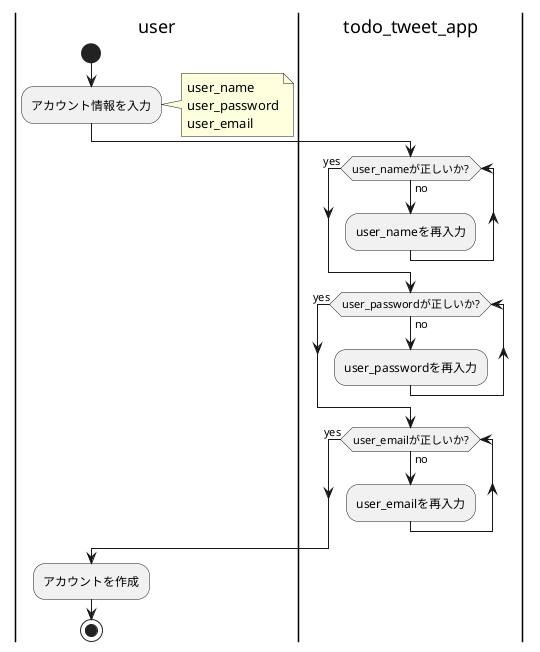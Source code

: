 @startuml

|user|

start

:アカウント情報を入力;
note right
  user_name
  user_password
  user_email
end note

|todo_tweet_app|

while (user_nameが正しいか?) is (no)
  :user_nameを再入力;
endwhile (yes)

while (user_passwordが正しいか?) is (no)
  :user_passwordを再入力;
endwhile (yes)

while (user_emailが正しいか?) is (no)
  :user_emailを再入力;
endwhile (yes)

|user|

  :アカウントを作成;

stop

@enduml
